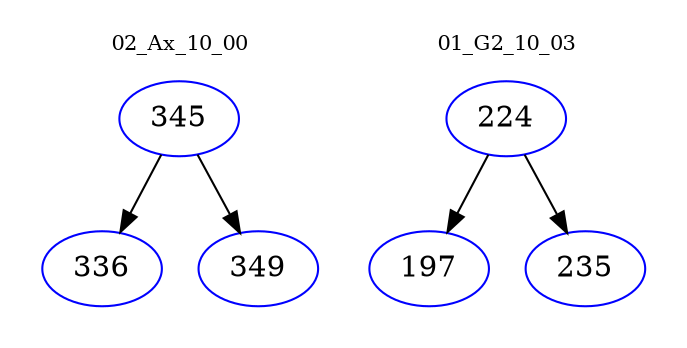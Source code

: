 digraph{
subgraph cluster_0 {
color = white
label = "02_Ax_10_00";
fontsize=10;
T0_345 [label="345", color="blue"]
T0_345 -> T0_336 [color="black"]
T0_336 [label="336", color="blue"]
T0_345 -> T0_349 [color="black"]
T0_349 [label="349", color="blue"]
}
subgraph cluster_1 {
color = white
label = "01_G2_10_03";
fontsize=10;
T1_224 [label="224", color="blue"]
T1_224 -> T1_197 [color="black"]
T1_197 [label="197", color="blue"]
T1_224 -> T1_235 [color="black"]
T1_235 [label="235", color="blue"]
}
}
